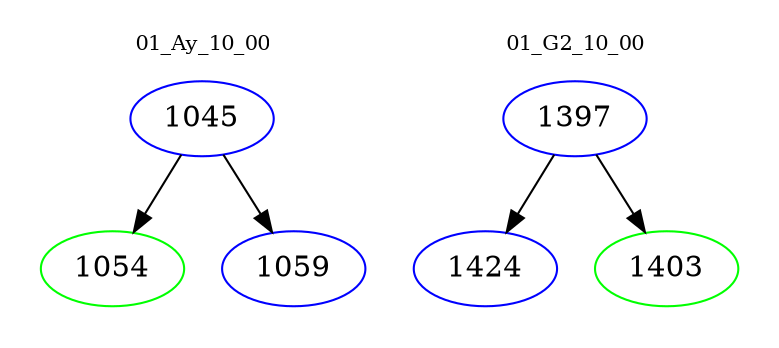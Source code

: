 digraph{
subgraph cluster_0 {
color = white
label = "01_Ay_10_00";
fontsize=10;
T0_1045 [label="1045", color="blue"]
T0_1045 -> T0_1054 [color="black"]
T0_1054 [label="1054", color="green"]
T0_1045 -> T0_1059 [color="black"]
T0_1059 [label="1059", color="blue"]
}
subgraph cluster_1 {
color = white
label = "01_G2_10_00";
fontsize=10;
T1_1397 [label="1397", color="blue"]
T1_1397 -> T1_1424 [color="black"]
T1_1424 [label="1424", color="blue"]
T1_1397 -> T1_1403 [color="black"]
T1_1403 [label="1403", color="green"]
}
}
